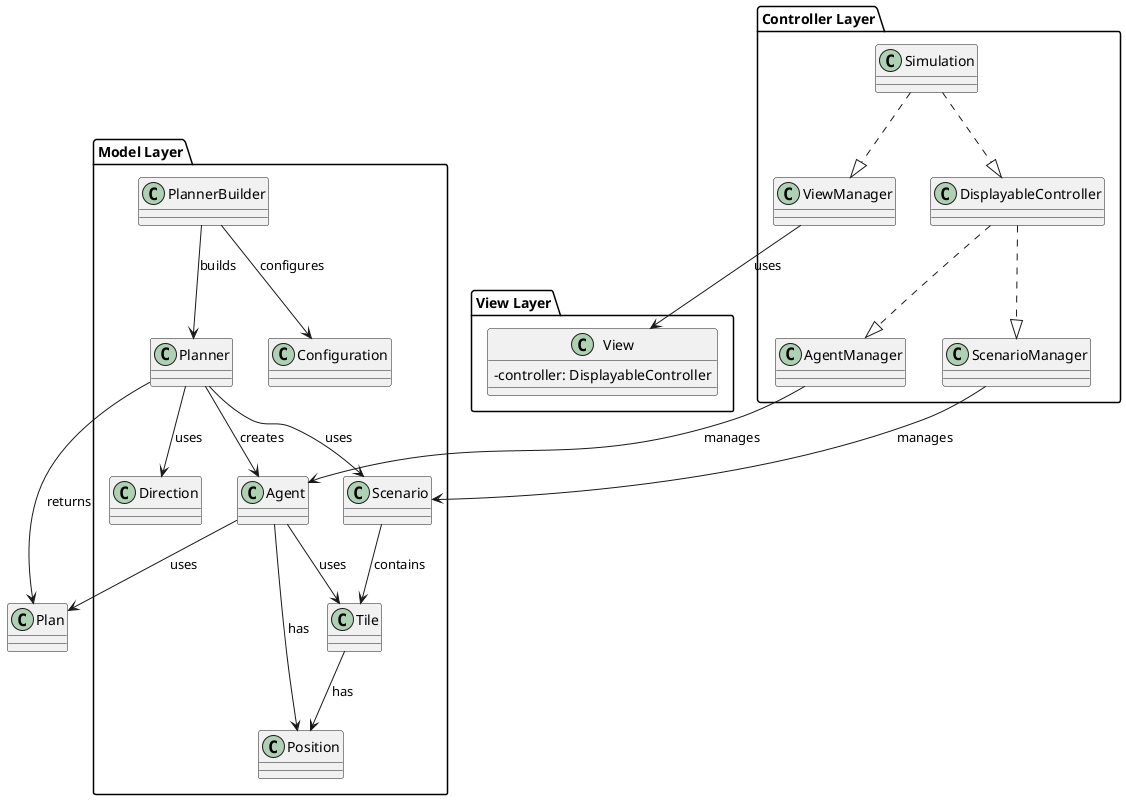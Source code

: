 @startuml
skinparam classAttributeIconSize 0

package "View Layer" {
  class View {
    - controller: DisplayableController
  }
}

package "Controller Layer" {
  class DisplayableController
  class ViewManager
  class AgentManager
  class Simulation
  class ScenarioManager
}

package "Model Layer" {
  class Agent
  class Planner
  class PlannerBuilder
  class Configuration
  class Scenario
  class Tile
  class Direction
  class Position
}


DisplayableController ..|> AgentManager
DisplayableController ..|> ScenarioManager
AgentManager --> Agent : manages
ScenarioManager --> Scenario : manages
Agent --> Plan : uses
Agent --> Position : has
Agent --> Tile : uses
PlannerBuilder --> Planner : builds
PlannerBuilder --> Configuration : configures
Planner --> Agent : creates
Planner --> Scenario : uses
Planner --> Direction : uses
Scenario --> Tile : contains
Tile --> Position : has
Planner --> Plan : returns

Simulation ..|> DisplayableController
Simulation ..|> ViewManager
ViewManager --> View : uses


@enduml